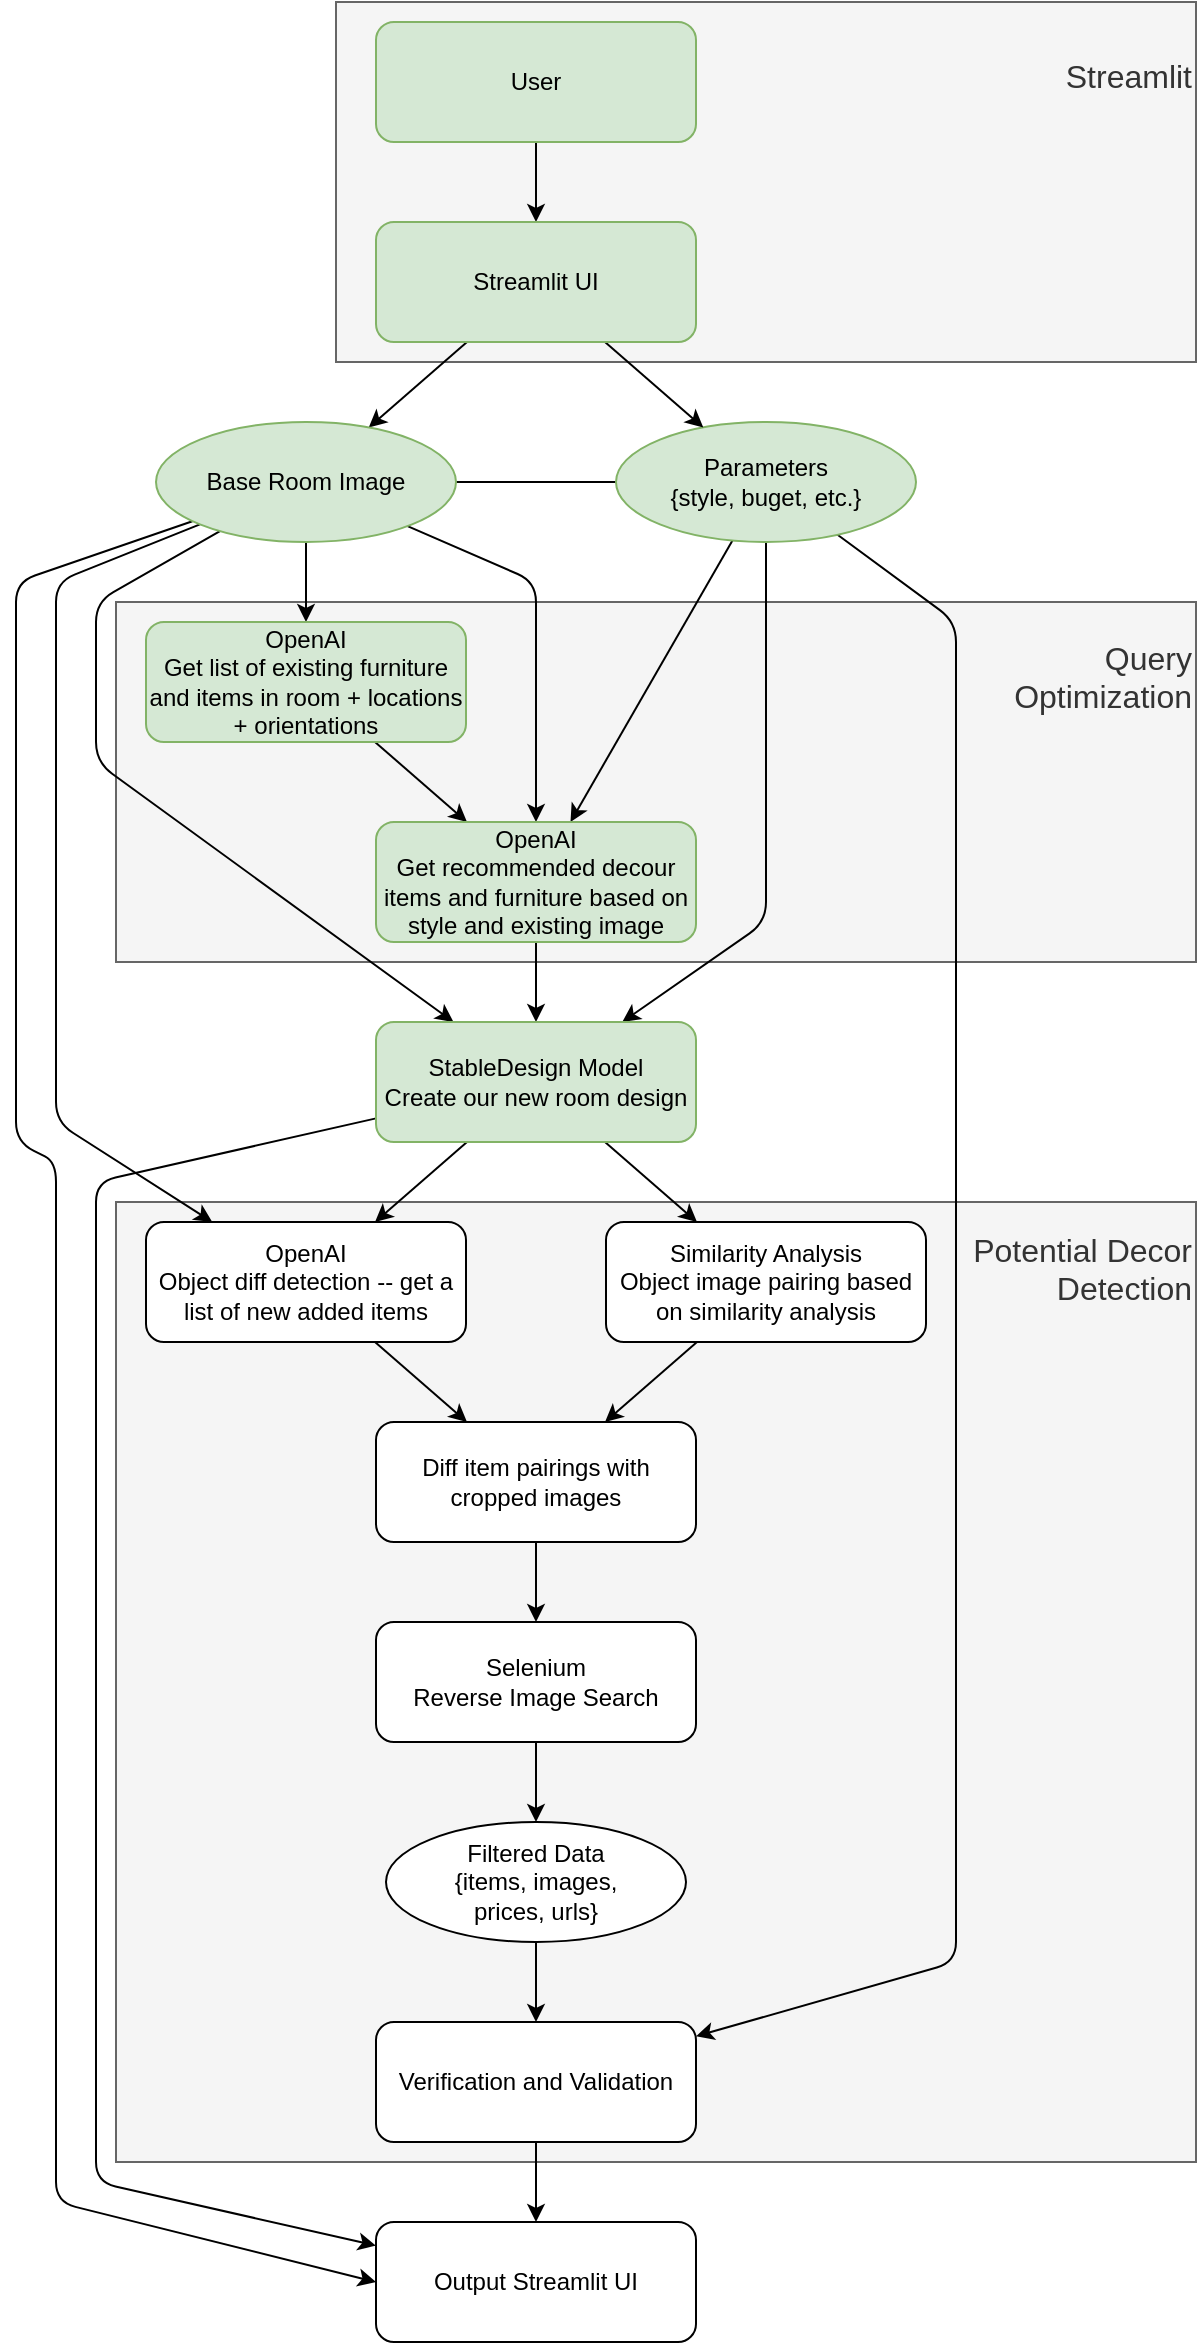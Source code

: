<mxfile>
    <diagram id="mi7N9GJhdiMdUrGBSjW2" name="Page-1">
        <mxGraphModel dx="1497" dy="1124" grid="1" gridSize="10" guides="1" tooltips="1" connect="1" arrows="1" fold="1" page="1" pageScale="1" pageWidth="827" pageHeight="1169" math="0" shadow="0">
            <root>
                <mxCell id="0"/>
                <mxCell id="1" parent="0"/>
                <mxCell id="125" value="&lt;span style=&quot;font-size: 16px;&quot;&gt;Potential&amp;nbsp;&lt;/span&gt;&lt;span style=&quot;font-size: 16px; background-color: transparent;&quot;&gt;Decor&lt;/span&gt;&lt;div&gt;&lt;span style=&quot;font-size: 16px;&quot;&gt;Detection&lt;/span&gt;&lt;br&gt;&lt;div&gt;&lt;font style=&quot;font-size: 16px;&quot;&gt;&lt;br&gt;&lt;/font&gt;&lt;/div&gt;&lt;div&gt;&lt;font style=&quot;font-size: 16px;&quot;&gt;&lt;br&gt;&lt;/font&gt;&lt;/div&gt;&lt;div&gt;&lt;font style=&quot;font-size: 16px;&quot;&gt;&lt;br&gt;&lt;/font&gt;&lt;/div&gt;&lt;div&gt;&lt;font style=&quot;font-size: 16px;&quot;&gt;&lt;br&gt;&lt;/font&gt;&lt;/div&gt;&lt;div&gt;&lt;font style=&quot;font-size: 16px;&quot;&gt;&lt;br&gt;&lt;/font&gt;&lt;/div&gt;&lt;div&gt;&lt;font style=&quot;font-size: 16px;&quot;&gt;&lt;br&gt;&lt;/font&gt;&lt;/div&gt;&lt;div&gt;&lt;font style=&quot;font-size: 16px;&quot;&gt;&lt;br&gt;&lt;/font&gt;&lt;/div&gt;&lt;div&gt;&lt;font style=&quot;font-size: 16px;&quot;&gt;&lt;br&gt;&lt;/font&gt;&lt;/div&gt;&lt;div&gt;&lt;font style=&quot;font-size: 16px;&quot;&gt;&lt;br&gt;&lt;/font&gt;&lt;/div&gt;&lt;div&gt;&lt;font style=&quot;font-size: 16px;&quot;&gt;&lt;br&gt;&lt;/font&gt;&lt;/div&gt;&lt;div&gt;&lt;font style=&quot;font-size: 16px;&quot;&gt;&lt;br&gt;&lt;/font&gt;&lt;/div&gt;&lt;div&gt;&lt;font style=&quot;font-size: 16px;&quot;&gt;&lt;br&gt;&lt;/font&gt;&lt;/div&gt;&lt;div&gt;&lt;font style=&quot;font-size: 16px;&quot;&gt;&lt;br&gt;&lt;/font&gt;&lt;/div&gt;&lt;div&gt;&lt;font style=&quot;font-size: 16px;&quot;&gt;&lt;br&gt;&lt;/font&gt;&lt;/div&gt;&lt;div&gt;&lt;font style=&quot;font-size: 16px;&quot;&gt;&lt;br&gt;&lt;/font&gt;&lt;/div&gt;&lt;div&gt;&lt;font style=&quot;font-size: 16px;&quot;&gt;&lt;br&gt;&lt;/font&gt;&lt;/div&gt;&lt;div&gt;&lt;font style=&quot;font-size: 16px;&quot;&gt;&lt;br&gt;&lt;/font&gt;&lt;/div&gt;&lt;div&gt;&lt;font style=&quot;font-size: 16px;&quot;&gt;&lt;br&gt;&lt;/font&gt;&lt;/div&gt;&lt;div&gt;&lt;font style=&quot;font-size: 16px;&quot;&gt;&lt;br&gt;&lt;/font&gt;&lt;/div&gt;&lt;div&gt;&lt;br&gt;&lt;/div&gt;&lt;div&gt;&lt;font style=&quot;font-size: 16px;&quot;&gt;&lt;br&gt;&lt;/font&gt;&lt;/div&gt;&lt;div&gt;&lt;br&gt;&lt;/div&gt;&lt;/div&gt;" style="whiteSpace=wrap;html=1;align=right;fillColor=#f5f5f5;strokeColor=#666666;fontColor=#333333;" vertex="1" parent="1">
                    <mxGeometry x="190" y="630" width="540" height="480" as="geometry"/>
                </mxCell>
                <mxCell id="124" value="&lt;span style=&quot;font-size: 16px;&quot;&gt;Streamlit&lt;/span&gt;&lt;br&gt;&lt;div&gt;&lt;font style=&quot;font-size: 16px;&quot;&gt;&lt;br&gt;&lt;/font&gt;&lt;/div&gt;&lt;div&gt;&lt;font style=&quot;font-size: 16px;&quot;&gt;&lt;br&gt;&lt;/font&gt;&lt;/div&gt;&lt;div&gt;&lt;font style=&quot;font-size: 16px;&quot;&gt;&lt;br&gt;&lt;/font&gt;&lt;/div&gt;&lt;div&gt;&lt;br&gt;&lt;/div&gt;&lt;div&gt;&lt;font style=&quot;font-size: 16px;&quot;&gt;&lt;br&gt;&lt;/font&gt;&lt;/div&gt;&lt;div&gt;&lt;br&gt;&lt;/div&gt;" style="whiteSpace=wrap;html=1;align=right;fillColor=#f5f5f5;strokeColor=#666666;fontColor=#333333;" vertex="1" parent="1">
                    <mxGeometry x="300" y="30" width="430" height="180" as="geometry"/>
                </mxCell>
                <mxCell id="123" value="&lt;font style=&quot;font-size: 16px;&quot;&gt;Query&lt;/font&gt;&lt;div&gt;&lt;font style=&quot;font-size: 16px;&quot;&gt;Optimization&lt;/font&gt;&lt;/div&gt;&lt;div&gt;&lt;font style=&quot;font-size: 16px;&quot;&gt;&lt;br&gt;&lt;/font&gt;&lt;/div&gt;&lt;div&gt;&lt;font style=&quot;font-size: 16px;&quot;&gt;&lt;br&gt;&lt;/font&gt;&lt;/div&gt;&lt;div&gt;&lt;font style=&quot;font-size: 16px;&quot;&gt;&lt;br&gt;&lt;/font&gt;&lt;/div&gt;&lt;div&gt;&lt;br&gt;&lt;/div&gt;&lt;div&gt;&lt;font style=&quot;font-size: 16px;&quot;&gt;&lt;br&gt;&lt;/font&gt;&lt;/div&gt;&lt;div&gt;&lt;br&gt;&lt;/div&gt;" style="whiteSpace=wrap;html=1;align=right;fillColor=#f5f5f5;strokeColor=#666666;fontColor=#333333;" vertex="1" parent="1">
                    <mxGeometry x="190" y="330" width="540" height="180" as="geometry"/>
                </mxCell>
                <mxCell id="91" style="edgeStyle=none;html=1;endArrow=none;endFill=0;" parent="1" source="23" target="88" edge="1">
                    <mxGeometry relative="1" as="geometry"/>
                </mxCell>
                <mxCell id="95" style="edgeStyle=none;html=1;" parent="1" source="23" target="94" edge="1">
                    <mxGeometry relative="1" as="geometry"/>
                </mxCell>
                <mxCell id="99" style="edgeStyle=none;html=1;" parent="1" source="23" target="97" edge="1">
                    <mxGeometry relative="1" as="geometry">
                        <Array as="points">
                            <mxPoint x="515" y="490"/>
                        </Array>
                    </mxGeometry>
                </mxCell>
                <mxCell id="118" style="edgeStyle=none;html=1;" parent="1" source="23" target="116" edge="1">
                    <mxGeometry relative="1" as="geometry">
                        <Array as="points">
                            <mxPoint x="610" y="340"/>
                            <mxPoint x="610" y="1010"/>
                        </Array>
                    </mxGeometry>
                </mxCell>
                <mxCell id="23" value="Parameters&lt;div&gt;{style, buget, etc.}&lt;/div&gt;" style="ellipse;whiteSpace=wrap;html=1;fillColor=#d5e8d4;strokeColor=#82b366;" parent="1" vertex="1">
                    <mxGeometry x="440" y="240" width="150" height="60" as="geometry"/>
                </mxCell>
                <mxCell id="86" style="edgeStyle=none;html=1;" parent="1" source="84" target="85" edge="1">
                    <mxGeometry relative="1" as="geometry"/>
                </mxCell>
                <mxCell id="84" value="User" style="rounded=1;whiteSpace=wrap;html=1;fillColor=#d5e8d4;strokeColor=#82b366;" parent="1" vertex="1">
                    <mxGeometry x="320" y="40" width="160" height="60" as="geometry"/>
                </mxCell>
                <mxCell id="89" style="edgeStyle=none;html=1;" parent="1" source="85" target="88" edge="1">
                    <mxGeometry relative="1" as="geometry"/>
                </mxCell>
                <mxCell id="90" style="edgeStyle=none;html=1;" parent="1" source="85" target="23" edge="1">
                    <mxGeometry relative="1" as="geometry"/>
                </mxCell>
                <mxCell id="85" value="Streamlit UI" style="rounded=1;whiteSpace=wrap;html=1;fillColor=#d5e8d4;strokeColor=#82b366;" parent="1" vertex="1">
                    <mxGeometry x="320" y="140" width="160" height="60" as="geometry"/>
                </mxCell>
                <mxCell id="93" style="edgeStyle=none;html=1;" parent="1" source="88" target="92" edge="1">
                    <mxGeometry relative="1" as="geometry"/>
                </mxCell>
                <mxCell id="100" style="edgeStyle=none;html=1;" parent="1" source="88" target="97" edge="1">
                    <mxGeometry relative="1" as="geometry">
                        <Array as="points">
                            <mxPoint x="180" y="330"/>
                            <mxPoint x="180" y="410"/>
                        </Array>
                    </mxGeometry>
                </mxCell>
                <mxCell id="101" style="edgeStyle=none;html=1;" parent="1" source="88" target="94" edge="1">
                    <mxGeometry relative="1" as="geometry">
                        <Array as="points">
                            <mxPoint x="400" y="320"/>
                        </Array>
                    </mxGeometry>
                </mxCell>
                <mxCell id="105" style="edgeStyle=none;html=1;" parent="1" source="88" target="102" edge="1">
                    <mxGeometry relative="1" as="geometry">
                        <Array as="points">
                            <mxPoint x="160" y="320"/>
                            <mxPoint x="160" y="590"/>
                        </Array>
                    </mxGeometry>
                </mxCell>
                <mxCell id="122" style="edgeStyle=none;html=1;entryX=0;entryY=0.5;entryDx=0;entryDy=0;" parent="1" source="88" target="119" edge="1">
                    <mxGeometry relative="1" as="geometry">
                        <Array as="points">
                            <mxPoint x="140" y="320"/>
                            <mxPoint x="140" y="600"/>
                            <mxPoint x="160" y="610"/>
                            <mxPoint x="160" y="1130"/>
                        </Array>
                    </mxGeometry>
                </mxCell>
                <mxCell id="88" value="Base Room Image" style="ellipse;whiteSpace=wrap;html=1;fillColor=#d5e8d4;strokeColor=#82b366;" parent="1" vertex="1">
                    <mxGeometry x="210" y="240" width="150" height="60" as="geometry"/>
                </mxCell>
                <mxCell id="96" style="edgeStyle=none;html=1;" parent="1" source="92" target="94" edge="1">
                    <mxGeometry relative="1" as="geometry"/>
                </mxCell>
                <mxCell id="92" value="OpenAI&lt;div&gt;Get list of existing furniture and items in room + locations + orientations&lt;/div&gt;" style="rounded=1;whiteSpace=wrap;html=1;fillColor=#d5e8d4;strokeColor=#82b366;" parent="1" vertex="1">
                    <mxGeometry x="205" y="340" width="160" height="60" as="geometry"/>
                </mxCell>
                <mxCell id="98" style="edgeStyle=none;html=1;" parent="1" source="94" target="97" edge="1">
                    <mxGeometry relative="1" as="geometry"/>
                </mxCell>
                <mxCell id="94" value="OpenAI&lt;div&gt;Get recommended decour items and furniture based on style and existing image&lt;/div&gt;" style="rounded=1;whiteSpace=wrap;html=1;fillColor=#d5e8d4;strokeColor=#82b366;" parent="1" vertex="1">
                    <mxGeometry x="320" y="440" width="160" height="60" as="geometry"/>
                </mxCell>
                <mxCell id="104" style="edgeStyle=none;html=1;" parent="1" source="97" target="102" edge="1">
                    <mxGeometry relative="1" as="geometry"/>
                </mxCell>
                <mxCell id="106" style="edgeStyle=none;html=1;" parent="1" source="97" target="103" edge="1">
                    <mxGeometry relative="1" as="geometry"/>
                </mxCell>
                <mxCell id="121" style="edgeStyle=none;html=1;" parent="1" source="97" target="119" edge="1">
                    <mxGeometry relative="1" as="geometry">
                        <Array as="points">
                            <mxPoint x="180" y="620"/>
                            <mxPoint x="180" y="1120"/>
                        </Array>
                    </mxGeometry>
                </mxCell>
                <mxCell id="97" value="StableDesign Model&lt;div&gt;Create our new room design&lt;/div&gt;" style="rounded=1;whiteSpace=wrap;html=1;fillColor=#d5e8d4;strokeColor=#82b366;" parent="1" vertex="1">
                    <mxGeometry x="320" y="540" width="160" height="60" as="geometry"/>
                </mxCell>
                <mxCell id="110" style="edgeStyle=none;html=1;" parent="1" source="102" target="107" edge="1">
                    <mxGeometry relative="1" as="geometry"/>
                </mxCell>
                <mxCell id="102" value="OpenAI&lt;div&gt;Object diff detection -- get a list of new added items&lt;/div&gt;" style="rounded=1;whiteSpace=wrap;html=1;" parent="1" vertex="1">
                    <mxGeometry x="205" y="640" width="160" height="60" as="geometry"/>
                </mxCell>
                <mxCell id="108" style="edgeStyle=none;html=1;" parent="1" source="103" target="107" edge="1">
                    <mxGeometry relative="1" as="geometry"/>
                </mxCell>
                <mxCell id="103" value="&lt;div&gt;Similarity Analysis&lt;/div&gt;Object image pairing based on similarity analysis" style="rounded=1;whiteSpace=wrap;html=1;" parent="1" vertex="1">
                    <mxGeometry x="435" y="640" width="160" height="60" as="geometry"/>
                </mxCell>
                <mxCell id="112" style="edgeStyle=none;html=1;" parent="1" source="107" target="111" edge="1">
                    <mxGeometry relative="1" as="geometry"/>
                </mxCell>
                <mxCell id="107" value="&lt;div&gt;&lt;span style=&quot;background-color: transparent;&quot;&gt;Diff item pairings with cropped images&lt;/span&gt;&lt;br&gt;&lt;/div&gt;&lt;div&gt;&lt;/div&gt;" style="rounded=1;whiteSpace=wrap;html=1;" parent="1" vertex="1">
                    <mxGeometry x="320" y="740" width="160" height="60" as="geometry"/>
                </mxCell>
                <mxCell id="115" style="edgeStyle=none;html=1;" parent="1" source="111" target="114" edge="1">
                    <mxGeometry relative="1" as="geometry"/>
                </mxCell>
                <mxCell id="111" value="&lt;div&gt;Selenium&lt;/div&gt;Reverse Image Search&lt;div&gt;&lt;/div&gt;" style="rounded=1;whiteSpace=wrap;html=1;" parent="1" vertex="1">
                    <mxGeometry x="320" y="840" width="160" height="60" as="geometry"/>
                </mxCell>
                <mxCell id="117" style="edgeStyle=none;html=1;" parent="1" source="114" target="116" edge="1">
                    <mxGeometry relative="1" as="geometry"/>
                </mxCell>
                <mxCell id="114" value="Filtered Data&lt;div&gt;{items, images,&lt;/div&gt;&lt;div&gt;prices, urls}&lt;/div&gt;" style="ellipse;whiteSpace=wrap;html=1;" parent="1" vertex="1">
                    <mxGeometry x="325" y="940" width="150" height="60" as="geometry"/>
                </mxCell>
                <mxCell id="120" style="edgeStyle=none;html=1;" parent="1" source="116" target="119" edge="1">
                    <mxGeometry relative="1" as="geometry"/>
                </mxCell>
                <mxCell id="116" value="Verification and Validation&lt;div&gt;&lt;/div&gt;&lt;div&gt;&lt;/div&gt;" style="rounded=1;whiteSpace=wrap;html=1;" parent="1" vertex="1">
                    <mxGeometry x="320" y="1040" width="160" height="60" as="geometry"/>
                </mxCell>
                <mxCell id="119" value="Output Streamlit UI&lt;div&gt;&lt;/div&gt;&lt;div&gt;&lt;/div&gt;" style="rounded=1;whiteSpace=wrap;html=1;" parent="1" vertex="1">
                    <mxGeometry x="320" y="1140" width="160" height="60" as="geometry"/>
                </mxCell>
            </root>
        </mxGraphModel>
    </diagram>
</mxfile>